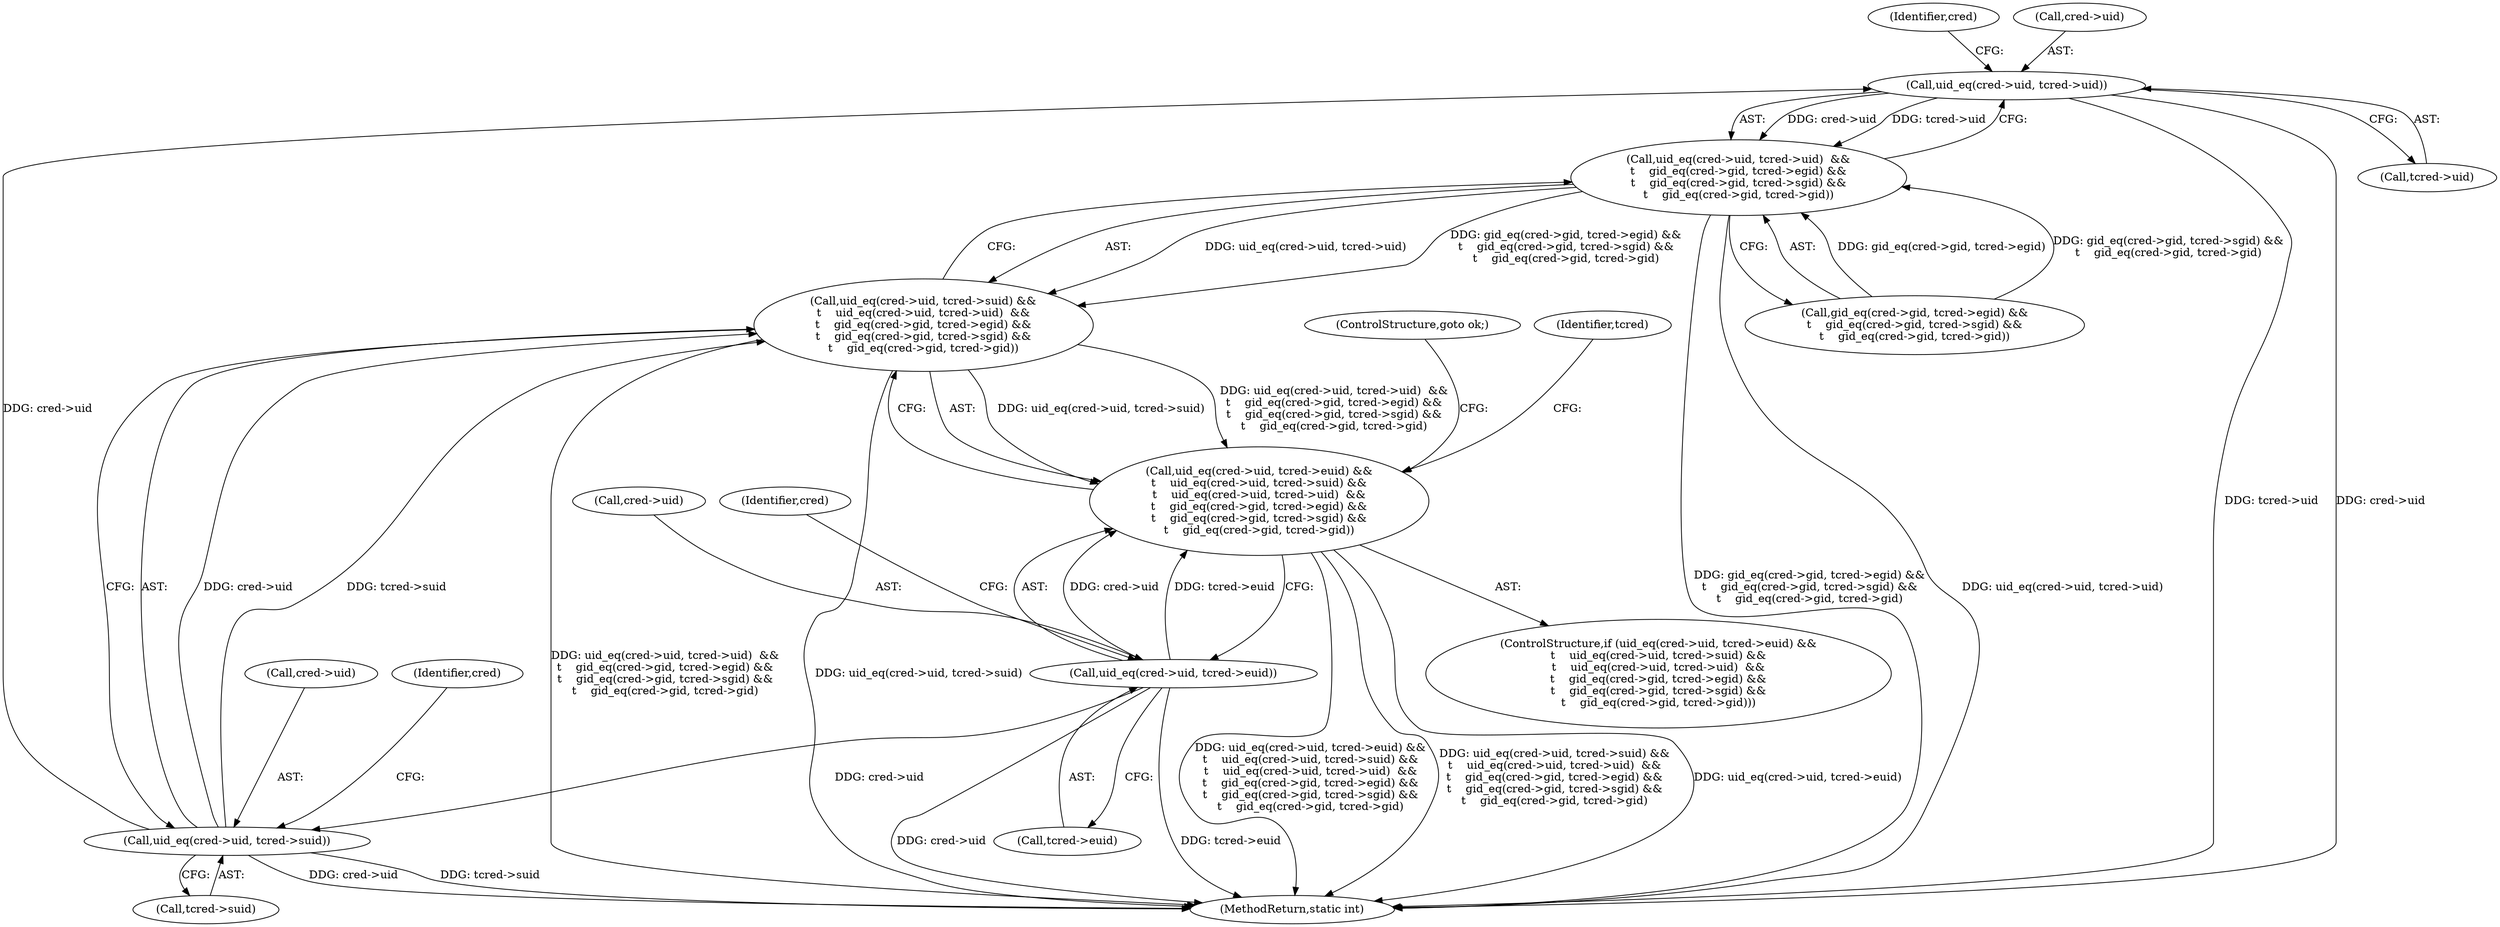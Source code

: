 digraph "0_linux_d049f74f2dbe71354d43d393ac3a188947811348@pointer" {
"1000144" [label="(Call,uid_eq(cred->uid, tcred->uid))"];
"1000136" [label="(Call,uid_eq(cred->uid, tcred->suid))"];
"1000128" [label="(Call,uid_eq(cred->uid, tcred->euid))"];
"1000143" [label="(Call,uid_eq(cred->uid, tcred->uid)  &&\n\t    gid_eq(cred->gid, tcred->egid) &&\n\t    gid_eq(cred->gid, tcred->sgid) &&\n\t    gid_eq(cred->gid, tcred->gid))"];
"1000135" [label="(Call,uid_eq(cred->uid, tcred->suid) &&\n\t    uid_eq(cred->uid, tcred->uid)  &&\n\t    gid_eq(cred->gid, tcred->egid) &&\n\t    gid_eq(cred->gid, tcred->sgid) &&\n\t    gid_eq(cred->gid, tcred->gid))"];
"1000127" [label="(Call,uid_eq(cred->uid, tcred->euid) &&\n\t    uid_eq(cred->uid, tcred->suid) &&\n\t    uid_eq(cred->uid, tcred->uid)  &&\n\t    gid_eq(cred->gid, tcred->egid) &&\n\t    gid_eq(cred->gid, tcred->sgid) &&\n\t    gid_eq(cred->gid, tcred->gid))"];
"1000127" [label="(Call,uid_eq(cred->uid, tcred->euid) &&\n\t    uid_eq(cred->uid, tcred->suid) &&\n\t    uid_eq(cred->uid, tcred->uid)  &&\n\t    gid_eq(cred->gid, tcred->egid) &&\n\t    gid_eq(cred->gid, tcred->sgid) &&\n\t    gid_eq(cred->gid, tcred->gid))"];
"1000135" [label="(Call,uid_eq(cred->uid, tcred->suid) &&\n\t    uid_eq(cred->uid, tcred->uid)  &&\n\t    gid_eq(cred->gid, tcred->egid) &&\n\t    gid_eq(cred->gid, tcred->sgid) &&\n\t    gid_eq(cred->gid, tcred->gid))"];
"1000129" [label="(Call,cred->uid)"];
"1000148" [label="(Call,tcred->uid)"];
"1000154" [label="(Identifier,cred)"];
"1000137" [label="(Call,cred->uid)"];
"1000145" [label="(Call,cred->uid)"];
"1000146" [label="(Identifier,cred)"];
"1000151" [label="(Call,gid_eq(cred->gid, tcred->egid) &&\n\t    gid_eq(cred->gid, tcred->sgid) &&\n\t    gid_eq(cred->gid, tcred->gid))"];
"1000138" [label="(Identifier,cred)"];
"1000143" [label="(Call,uid_eq(cred->uid, tcred->uid)  &&\n\t    gid_eq(cred->gid, tcred->egid) &&\n\t    gid_eq(cred->gid, tcred->sgid) &&\n\t    gid_eq(cred->gid, tcred->gid))"];
"1000128" [label="(Call,uid_eq(cred->uid, tcred->euid))"];
"1000140" [label="(Call,tcred->suid)"];
"1000126" [label="(ControlStructure,if (uid_eq(cred->uid, tcred->euid) &&\n\t    uid_eq(cred->uid, tcred->suid) &&\n\t    uid_eq(cred->uid, tcred->uid)  &&\n\t    gid_eq(cred->gid, tcred->egid) &&\n\t    gid_eq(cred->gid, tcred->sgid) &&\n\t    gid_eq(cred->gid, tcred->gid)))"];
"1000174" [label="(ControlStructure,goto ok;)"];
"1000132" [label="(Call,tcred->euid)"];
"1000178" [label="(Identifier,tcred)"];
"1000222" [label="(MethodReturn,static int)"];
"1000136" [label="(Call,uid_eq(cred->uid, tcred->suid))"];
"1000144" [label="(Call,uid_eq(cred->uid, tcred->uid))"];
"1000144" -> "1000143"  [label="AST: "];
"1000144" -> "1000148"  [label="CFG: "];
"1000145" -> "1000144"  [label="AST: "];
"1000148" -> "1000144"  [label="AST: "];
"1000154" -> "1000144"  [label="CFG: "];
"1000143" -> "1000144"  [label="CFG: "];
"1000144" -> "1000222"  [label="DDG: tcred->uid"];
"1000144" -> "1000222"  [label="DDG: cred->uid"];
"1000144" -> "1000143"  [label="DDG: cred->uid"];
"1000144" -> "1000143"  [label="DDG: tcred->uid"];
"1000136" -> "1000144"  [label="DDG: cred->uid"];
"1000136" -> "1000135"  [label="AST: "];
"1000136" -> "1000140"  [label="CFG: "];
"1000137" -> "1000136"  [label="AST: "];
"1000140" -> "1000136"  [label="AST: "];
"1000146" -> "1000136"  [label="CFG: "];
"1000135" -> "1000136"  [label="CFG: "];
"1000136" -> "1000222"  [label="DDG: tcred->suid"];
"1000136" -> "1000222"  [label="DDG: cred->uid"];
"1000136" -> "1000135"  [label="DDG: cred->uid"];
"1000136" -> "1000135"  [label="DDG: tcred->suid"];
"1000128" -> "1000136"  [label="DDG: cred->uid"];
"1000128" -> "1000127"  [label="AST: "];
"1000128" -> "1000132"  [label="CFG: "];
"1000129" -> "1000128"  [label="AST: "];
"1000132" -> "1000128"  [label="AST: "];
"1000138" -> "1000128"  [label="CFG: "];
"1000127" -> "1000128"  [label="CFG: "];
"1000128" -> "1000222"  [label="DDG: tcred->euid"];
"1000128" -> "1000222"  [label="DDG: cred->uid"];
"1000128" -> "1000127"  [label="DDG: cred->uid"];
"1000128" -> "1000127"  [label="DDG: tcred->euid"];
"1000143" -> "1000135"  [label="AST: "];
"1000143" -> "1000151"  [label="CFG: "];
"1000151" -> "1000143"  [label="AST: "];
"1000135" -> "1000143"  [label="CFG: "];
"1000143" -> "1000222"  [label="DDG: gid_eq(cred->gid, tcred->egid) &&\n\t    gid_eq(cred->gid, tcred->sgid) &&\n\t    gid_eq(cred->gid, tcred->gid)"];
"1000143" -> "1000222"  [label="DDG: uid_eq(cred->uid, tcred->uid)"];
"1000143" -> "1000135"  [label="DDG: uid_eq(cred->uid, tcred->uid)"];
"1000143" -> "1000135"  [label="DDG: gid_eq(cred->gid, tcred->egid) &&\n\t    gid_eq(cred->gid, tcred->sgid) &&\n\t    gid_eq(cred->gid, tcred->gid)"];
"1000151" -> "1000143"  [label="DDG: gid_eq(cred->gid, tcred->egid)"];
"1000151" -> "1000143"  [label="DDG: gid_eq(cred->gid, tcred->sgid) &&\n\t    gid_eq(cred->gid, tcred->gid)"];
"1000135" -> "1000127"  [label="AST: "];
"1000127" -> "1000135"  [label="CFG: "];
"1000135" -> "1000222"  [label="DDG: uid_eq(cred->uid, tcred->uid)  &&\n\t    gid_eq(cred->gid, tcred->egid) &&\n\t    gid_eq(cred->gid, tcred->sgid) &&\n\t    gid_eq(cred->gid, tcred->gid)"];
"1000135" -> "1000222"  [label="DDG: uid_eq(cred->uid, tcred->suid)"];
"1000135" -> "1000127"  [label="DDG: uid_eq(cred->uid, tcred->suid)"];
"1000135" -> "1000127"  [label="DDG: uid_eq(cred->uid, tcred->uid)  &&\n\t    gid_eq(cred->gid, tcred->egid) &&\n\t    gid_eq(cred->gid, tcred->sgid) &&\n\t    gid_eq(cred->gid, tcred->gid)"];
"1000127" -> "1000126"  [label="AST: "];
"1000174" -> "1000127"  [label="CFG: "];
"1000178" -> "1000127"  [label="CFG: "];
"1000127" -> "1000222"  [label="DDG: uid_eq(cred->uid, tcred->euid) &&\n\t    uid_eq(cred->uid, tcred->suid) &&\n\t    uid_eq(cred->uid, tcred->uid)  &&\n\t    gid_eq(cred->gid, tcred->egid) &&\n\t    gid_eq(cred->gid, tcred->sgid) &&\n\t    gid_eq(cred->gid, tcred->gid)"];
"1000127" -> "1000222"  [label="DDG: uid_eq(cred->uid, tcred->suid) &&\n\t    uid_eq(cred->uid, tcred->uid)  &&\n\t    gid_eq(cred->gid, tcred->egid) &&\n\t    gid_eq(cred->gid, tcred->sgid) &&\n\t    gid_eq(cred->gid, tcred->gid)"];
"1000127" -> "1000222"  [label="DDG: uid_eq(cred->uid, tcred->euid)"];
}
